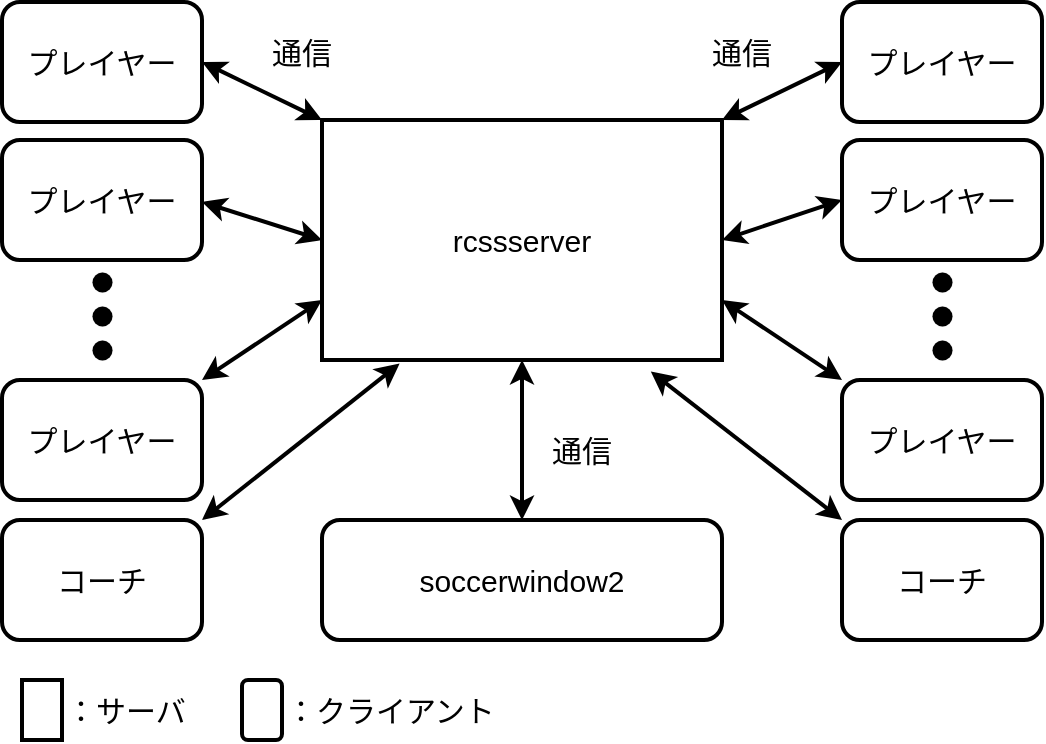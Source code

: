 <mxfile version="26.0.6">
  <diagram id="TI-GIG5H_0KkrUldOSP5" name="Page-1">
    <mxGraphModel dx="792" dy="1131" grid="1" gridSize="10" guides="1" tooltips="1" connect="1" arrows="1" fold="1" page="1" pageScale="1" pageWidth="827" pageHeight="1169" math="0" shadow="0">
      <root>
        <mxCell id="0" />
        <mxCell id="1" parent="0" />
        <mxCell id="Y88noXIaMoA3FxD3ZUmG-16" value="rcssserver" style="rounded=0;whiteSpace=wrap;html=1;fontSize=15;strokeWidth=2;" parent="1" vertex="1">
          <mxGeometry x="280" y="140" width="200" height="120" as="geometry" />
        </mxCell>
        <mxCell id="Y88noXIaMoA3FxD3ZUmG-25" value="" style="ellipse;whiteSpace=wrap;html=1;aspect=fixed;fontSize=15;strokeWidth=0;fillColor=#000000;" parent="1" vertex="1">
          <mxGeometry x="165" y="216" width="10" height="10" as="geometry" />
        </mxCell>
        <mxCell id="Y88noXIaMoA3FxD3ZUmG-26" value="" style="ellipse;whiteSpace=wrap;html=1;aspect=fixed;fontSize=15;strokeWidth=0;fillColor=#000000;" parent="1" vertex="1">
          <mxGeometry x="165" y="233" width="10" height="10" as="geometry" />
        </mxCell>
        <mxCell id="Y88noXIaMoA3FxD3ZUmG-27" value="" style="ellipse;whiteSpace=wrap;html=1;aspect=fixed;fontSize=15;strokeWidth=0;fillColor=#000000;" parent="1" vertex="1">
          <mxGeometry x="165" y="250" width="10" height="10" as="geometry" />
        </mxCell>
        <mxCell id="Y88noXIaMoA3FxD3ZUmG-28" value="" style="ellipse;whiteSpace=wrap;html=1;aspect=fixed;fontSize=15;strokeWidth=0;fillColor=#000000;" parent="1" vertex="1">
          <mxGeometry x="585" y="216" width="10" height="10" as="geometry" />
        </mxCell>
        <mxCell id="Y88noXIaMoA3FxD3ZUmG-29" value="" style="ellipse;whiteSpace=wrap;html=1;aspect=fixed;fontSize=15;strokeWidth=0;fillColor=#000000;" parent="1" vertex="1">
          <mxGeometry x="585" y="233" width="10" height="10" as="geometry" />
        </mxCell>
        <mxCell id="Y88noXIaMoA3FxD3ZUmG-30" value="" style="ellipse;whiteSpace=wrap;html=1;aspect=fixed;fontSize=15;strokeWidth=0;fillColor=#000000;" parent="1" vertex="1">
          <mxGeometry x="585" y="250" width="10" height="10" as="geometry" />
        </mxCell>
        <mxCell id="Y88noXIaMoA3FxD3ZUmG-33" value="" style="endArrow=classic;startArrow=classic;html=1;rounded=0;fontSize=15;strokeWidth=2;entryX=0;entryY=0;entryDx=0;entryDy=0;exitX=1;exitY=0.5;exitDx=0;exitDy=0;" parent="1" source="7yj_Xj90nkkpukN7qVi3-17" target="Y88noXIaMoA3FxD3ZUmG-16" edge="1">
          <mxGeometry width="50" height="50" relative="1" as="geometry">
            <mxPoint x="220" y="111" as="sourcePoint" />
            <mxPoint x="280" y="120" as="targetPoint" />
          </mxGeometry>
        </mxCell>
        <mxCell id="Y88noXIaMoA3FxD3ZUmG-34" value="" style="endArrow=classic;startArrow=classic;html=1;rounded=0;fontSize=15;strokeWidth=2;exitX=1;exitY=0.5;exitDx=0;exitDy=0;entryX=0;entryY=0.5;entryDx=0;entryDy=0;" parent="1" target="Y88noXIaMoA3FxD3ZUmG-16" edge="1">
          <mxGeometry width="50" height="50" relative="1" as="geometry">
            <mxPoint x="220" y="181" as="sourcePoint" />
            <mxPoint x="280" y="170" as="targetPoint" />
          </mxGeometry>
        </mxCell>
        <mxCell id="Y88noXIaMoA3FxD3ZUmG-35" value="" style="endArrow=classic;startArrow=classic;html=1;rounded=0;fontSize=15;strokeWidth=2;exitX=1;exitY=0;exitDx=0;exitDy=0;entryX=0;entryY=0.75;entryDx=0;entryDy=0;" parent="1" target="Y88noXIaMoA3FxD3ZUmG-16" edge="1">
          <mxGeometry width="50" height="50" relative="1" as="geometry">
            <mxPoint x="220" y="270" as="sourcePoint" />
            <mxPoint x="240" y="230" as="targetPoint" />
          </mxGeometry>
        </mxCell>
        <mxCell id="Y88noXIaMoA3FxD3ZUmG-36" value="" style="endArrow=classic;startArrow=classic;html=1;rounded=0;fontSize=15;strokeWidth=2;exitX=1;exitY=0;exitDx=0;exitDy=0;entryX=0;entryY=0.5;entryDx=0;entryDy=0;" parent="1" source="Y88noXIaMoA3FxD3ZUmG-16" edge="1">
          <mxGeometry width="50" height="50" relative="1" as="geometry">
            <mxPoint x="400" y="340.0" as="sourcePoint" />
            <mxPoint x="540" y="111" as="targetPoint" />
          </mxGeometry>
        </mxCell>
        <mxCell id="Y88noXIaMoA3FxD3ZUmG-37" value="" style="endArrow=classic;startArrow=classic;html=1;rounded=0;fontSize=15;strokeWidth=2;exitX=0;exitY=0.5;exitDx=0;exitDy=0;entryX=1;entryY=0.5;entryDx=0;entryDy=0;" parent="1" target="Y88noXIaMoA3FxD3ZUmG-16" edge="1">
          <mxGeometry width="50" height="50" relative="1" as="geometry">
            <mxPoint x="540" y="180" as="sourcePoint" />
            <mxPoint x="490" y="210" as="targetPoint" />
          </mxGeometry>
        </mxCell>
        <mxCell id="Y88noXIaMoA3FxD3ZUmG-38" value="" style="endArrow=classic;startArrow=classic;html=1;rounded=0;fontSize=15;strokeWidth=2;entryX=1;entryY=0.75;entryDx=0;entryDy=0;exitX=0;exitY=0;exitDx=0;exitDy=0;" parent="1" target="Y88noXIaMoA3FxD3ZUmG-16" edge="1">
          <mxGeometry width="50" height="50" relative="1" as="geometry">
            <mxPoint x="540" y="270" as="sourcePoint" />
            <mxPoint x="470" y="310.0" as="targetPoint" />
          </mxGeometry>
        </mxCell>
        <mxCell id="Y88noXIaMoA3FxD3ZUmG-40" value="" style="endArrow=classic;startArrow=classic;html=1;rounded=0;fontSize=15;strokeWidth=2;entryX=0.5;entryY=1;entryDx=0;entryDy=0;exitX=0.5;exitY=0;exitDx=0;exitDy=0;" parent="1" source="7yj_Xj90nkkpukN7qVi3-1" target="Y88noXIaMoA3FxD3ZUmG-16" edge="1">
          <mxGeometry width="50" height="50" relative="1" as="geometry">
            <mxPoint x="380" y="345" as="sourcePoint" />
            <mxPoint x="490" y="270.0" as="targetPoint" />
          </mxGeometry>
        </mxCell>
        <mxCell id="Y88noXIaMoA3FxD3ZUmG-41" value="&lt;font style=&quot;font-size: 15px;&quot;&gt;通信&lt;/font&gt;" style="text;html=1;strokeColor=none;fillColor=none;align=center;verticalAlign=middle;whiteSpace=wrap;rounded=0;fontSize=15;" parent="1" vertex="1">
          <mxGeometry x="240" y="91" width="60" height="30" as="geometry" />
        </mxCell>
        <mxCell id="Y88noXIaMoA3FxD3ZUmG-42" value="&lt;font style=&quot;font-size: 15px;&quot;&gt;通信&lt;/font&gt;" style="text;html=1;strokeColor=none;fillColor=none;align=center;verticalAlign=middle;whiteSpace=wrap;rounded=0;fontSize=15;" parent="1" vertex="1">
          <mxGeometry x="460" y="91" width="60" height="30" as="geometry" />
        </mxCell>
        <mxCell id="Y88noXIaMoA3FxD3ZUmG-43" value="&lt;font style=&quot;font-size: 15px;&quot;&gt;通信&lt;/font&gt;" style="text;html=1;strokeColor=none;fillColor=none;align=center;verticalAlign=middle;whiteSpace=wrap;rounded=0;fontSize=15;" parent="1" vertex="1">
          <mxGeometry x="380" y="290" width="60" height="30" as="geometry" />
        </mxCell>
        <mxCell id="c_d9dMrfCw6E_HL2xUQk-3" value="" style="endArrow=classic;startArrow=classic;html=1;rounded=0;fontSize=15;strokeWidth=2;exitX=1;exitY=0;exitDx=0;exitDy=0;entryX=0.194;entryY=1.015;entryDx=0;entryDy=0;entryPerimeter=0;" parent="1" source="7yj_Xj90nkkpukN7qVi3-12" target="Y88noXIaMoA3FxD3ZUmG-16" edge="1">
          <mxGeometry width="50" height="50" relative="1" as="geometry">
            <mxPoint x="220" y="340" as="sourcePoint" />
            <mxPoint x="290" y="240" as="targetPoint" />
          </mxGeometry>
        </mxCell>
        <mxCell id="c_d9dMrfCw6E_HL2xUQk-4" value="" style="endArrow=classic;startArrow=classic;html=1;rounded=0;fontSize=15;strokeWidth=2;entryX=0.822;entryY=1.048;entryDx=0;entryDy=0;entryPerimeter=0;exitX=0;exitY=0;exitDx=0;exitDy=0;" parent="1" source="c_d9dMrfCw6E_HL2xUQk-5" target="Y88noXIaMoA3FxD3ZUmG-16" edge="1">
          <mxGeometry width="50" height="50" relative="1" as="geometry">
            <mxPoint x="540" y="370" as="sourcePoint" />
            <mxPoint x="340" y="270" as="targetPoint" />
          </mxGeometry>
        </mxCell>
        <mxCell id="c_d9dMrfCw6E_HL2xUQk-5" value="コーチ" style="rounded=1;whiteSpace=wrap;html=1;fontSize=15;strokeWidth=2;" parent="1" vertex="1">
          <mxGeometry x="540" y="340" width="100" height="60" as="geometry" />
        </mxCell>
        <mxCell id="7yj_Xj90nkkpukN7qVi3-1" value="soccerwindow2" style="rounded=1;whiteSpace=wrap;html=1;fontSize=15;strokeWidth=2;" parent="1" vertex="1">
          <mxGeometry x="280" y="340" width="200" height="60" as="geometry" />
        </mxCell>
        <mxCell id="7yj_Xj90nkkpukN7qVi3-2" value="" style="rounded=0;whiteSpace=wrap;html=1;fontSize=15;strokeWidth=2;" parent="1" vertex="1">
          <mxGeometry x="130" y="420" width="20" height="30" as="geometry" />
        </mxCell>
        <mxCell id="7yj_Xj90nkkpukN7qVi3-4" value="：サーバ" style="text;html=1;strokeColor=none;fillColor=none;align=left;verticalAlign=middle;whiteSpace=wrap;rounded=0;fontSize=15;" parent="1" vertex="1">
          <mxGeometry x="150" y="420" width="70" height="30" as="geometry" />
        </mxCell>
        <mxCell id="7yj_Xj90nkkpukN7qVi3-5" value="" style="rounded=1;whiteSpace=wrap;html=1;fontSize=15;strokeWidth=2;" parent="1" vertex="1">
          <mxGeometry x="240" y="420" width="20" height="30" as="geometry" />
        </mxCell>
        <mxCell id="7yj_Xj90nkkpukN7qVi3-6" value="：クライアント" style="text;html=1;strokeColor=none;fillColor=none;align=left;verticalAlign=middle;whiteSpace=wrap;rounded=0;fontSize=15;" parent="1" vertex="1">
          <mxGeometry x="260" y="420" width="120" height="30" as="geometry" />
        </mxCell>
        <mxCell id="7yj_Xj90nkkpukN7qVi3-12" value="コーチ" style="rounded=1;whiteSpace=wrap;html=1;fontSize=15;strokeWidth=2;" parent="1" vertex="1">
          <mxGeometry x="120" y="340" width="100" height="60" as="geometry" />
        </mxCell>
        <mxCell id="7yj_Xj90nkkpukN7qVi3-17" value="プレイヤー" style="rounded=1;whiteSpace=wrap;html=1;fontSize=15;strokeWidth=2;" parent="1" vertex="1">
          <mxGeometry x="120" y="81" width="100" height="60" as="geometry" />
        </mxCell>
        <mxCell id="keh6fd4Irn6TkMi-arDn-1" value="プレイヤー" style="rounded=1;whiteSpace=wrap;html=1;fontSize=15;strokeWidth=2;" parent="1" vertex="1">
          <mxGeometry x="120" y="150" width="100" height="60" as="geometry" />
        </mxCell>
        <mxCell id="keh6fd4Irn6TkMi-arDn-2" value="プレイヤー" style="rounded=1;whiteSpace=wrap;html=1;fontSize=15;strokeWidth=2;" parent="1" vertex="1">
          <mxGeometry x="120" y="270" width="100" height="60" as="geometry" />
        </mxCell>
        <mxCell id="keh6fd4Irn6TkMi-arDn-3" value="プレイヤー" style="rounded=1;whiteSpace=wrap;html=1;fontSize=15;strokeWidth=2;" parent="1" vertex="1">
          <mxGeometry x="540" y="81" width="100" height="60" as="geometry" />
        </mxCell>
        <mxCell id="keh6fd4Irn6TkMi-arDn-4" value="プレイヤー" style="rounded=1;whiteSpace=wrap;html=1;fontSize=15;strokeWidth=2;" parent="1" vertex="1">
          <mxGeometry x="540" y="150" width="100" height="60" as="geometry" />
        </mxCell>
        <mxCell id="keh6fd4Irn6TkMi-arDn-5" value="プレイヤー" style="rounded=1;whiteSpace=wrap;html=1;fontSize=15;strokeWidth=2;" parent="1" vertex="1">
          <mxGeometry x="540" y="270" width="100" height="60" as="geometry" />
        </mxCell>
      </root>
    </mxGraphModel>
  </diagram>
</mxfile>
